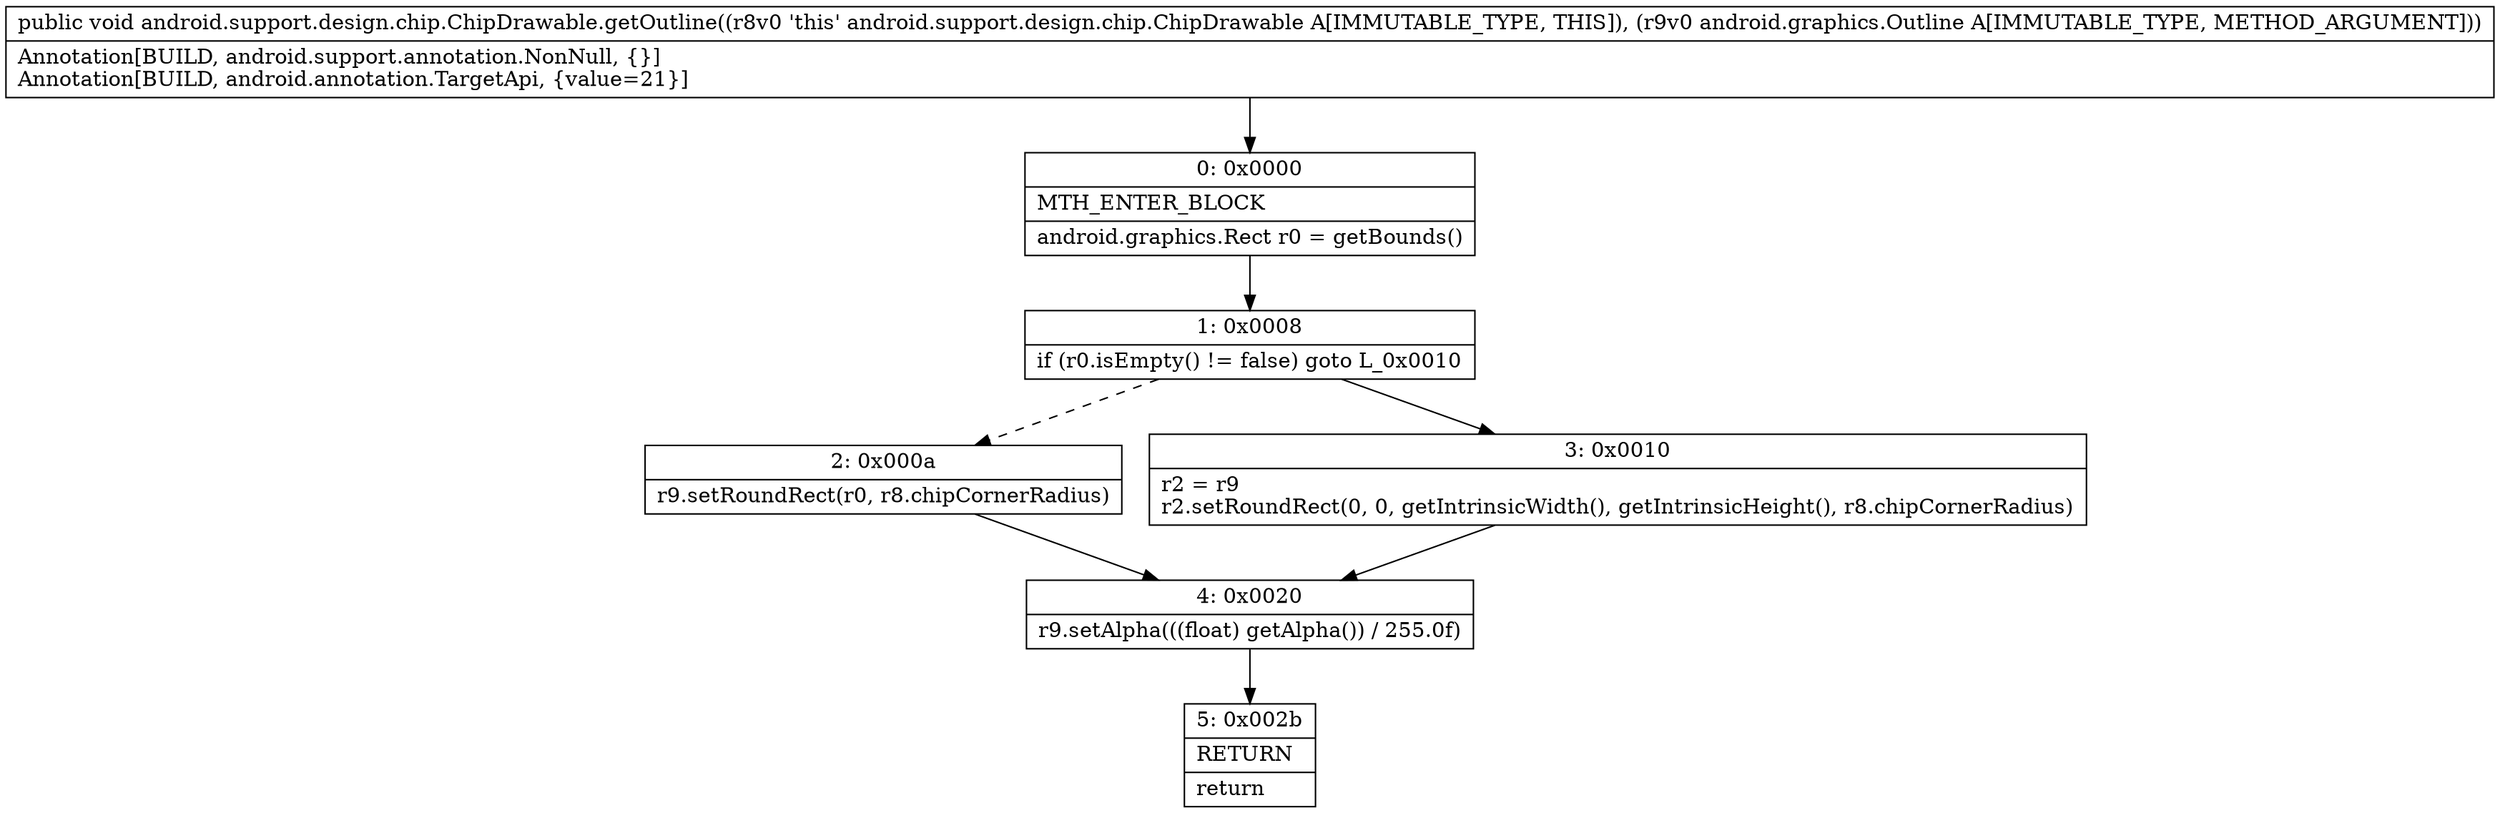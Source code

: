 digraph "CFG forandroid.support.design.chip.ChipDrawable.getOutline(Landroid\/graphics\/Outline;)V" {
Node_0 [shape=record,label="{0\:\ 0x0000|MTH_ENTER_BLOCK\l|android.graphics.Rect r0 = getBounds()\l}"];
Node_1 [shape=record,label="{1\:\ 0x0008|if (r0.isEmpty() != false) goto L_0x0010\l}"];
Node_2 [shape=record,label="{2\:\ 0x000a|r9.setRoundRect(r0, r8.chipCornerRadius)\l}"];
Node_3 [shape=record,label="{3\:\ 0x0010|r2 = r9\lr2.setRoundRect(0, 0, getIntrinsicWidth(), getIntrinsicHeight(), r8.chipCornerRadius)\l}"];
Node_4 [shape=record,label="{4\:\ 0x0020|r9.setAlpha(((float) getAlpha()) \/ 255.0f)\l}"];
Node_5 [shape=record,label="{5\:\ 0x002b|RETURN\l|return\l}"];
MethodNode[shape=record,label="{public void android.support.design.chip.ChipDrawable.getOutline((r8v0 'this' android.support.design.chip.ChipDrawable A[IMMUTABLE_TYPE, THIS]), (r9v0 android.graphics.Outline A[IMMUTABLE_TYPE, METHOD_ARGUMENT]))  | Annotation[BUILD, android.support.annotation.NonNull, \{\}]\lAnnotation[BUILD, android.annotation.TargetApi, \{value=21\}]\l}"];
MethodNode -> Node_0;
Node_0 -> Node_1;
Node_1 -> Node_2[style=dashed];
Node_1 -> Node_3;
Node_2 -> Node_4;
Node_3 -> Node_4;
Node_4 -> Node_5;
}

